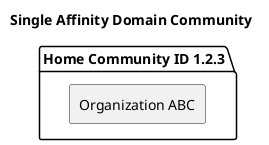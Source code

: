 @startuml single_community
title "Single Affinity Domain Community"
skinparam linetype ortho
package "Home Community ID 1.2.3" as community {
    rectangle "Organization ABC" as org {
    }
}

@enduml

